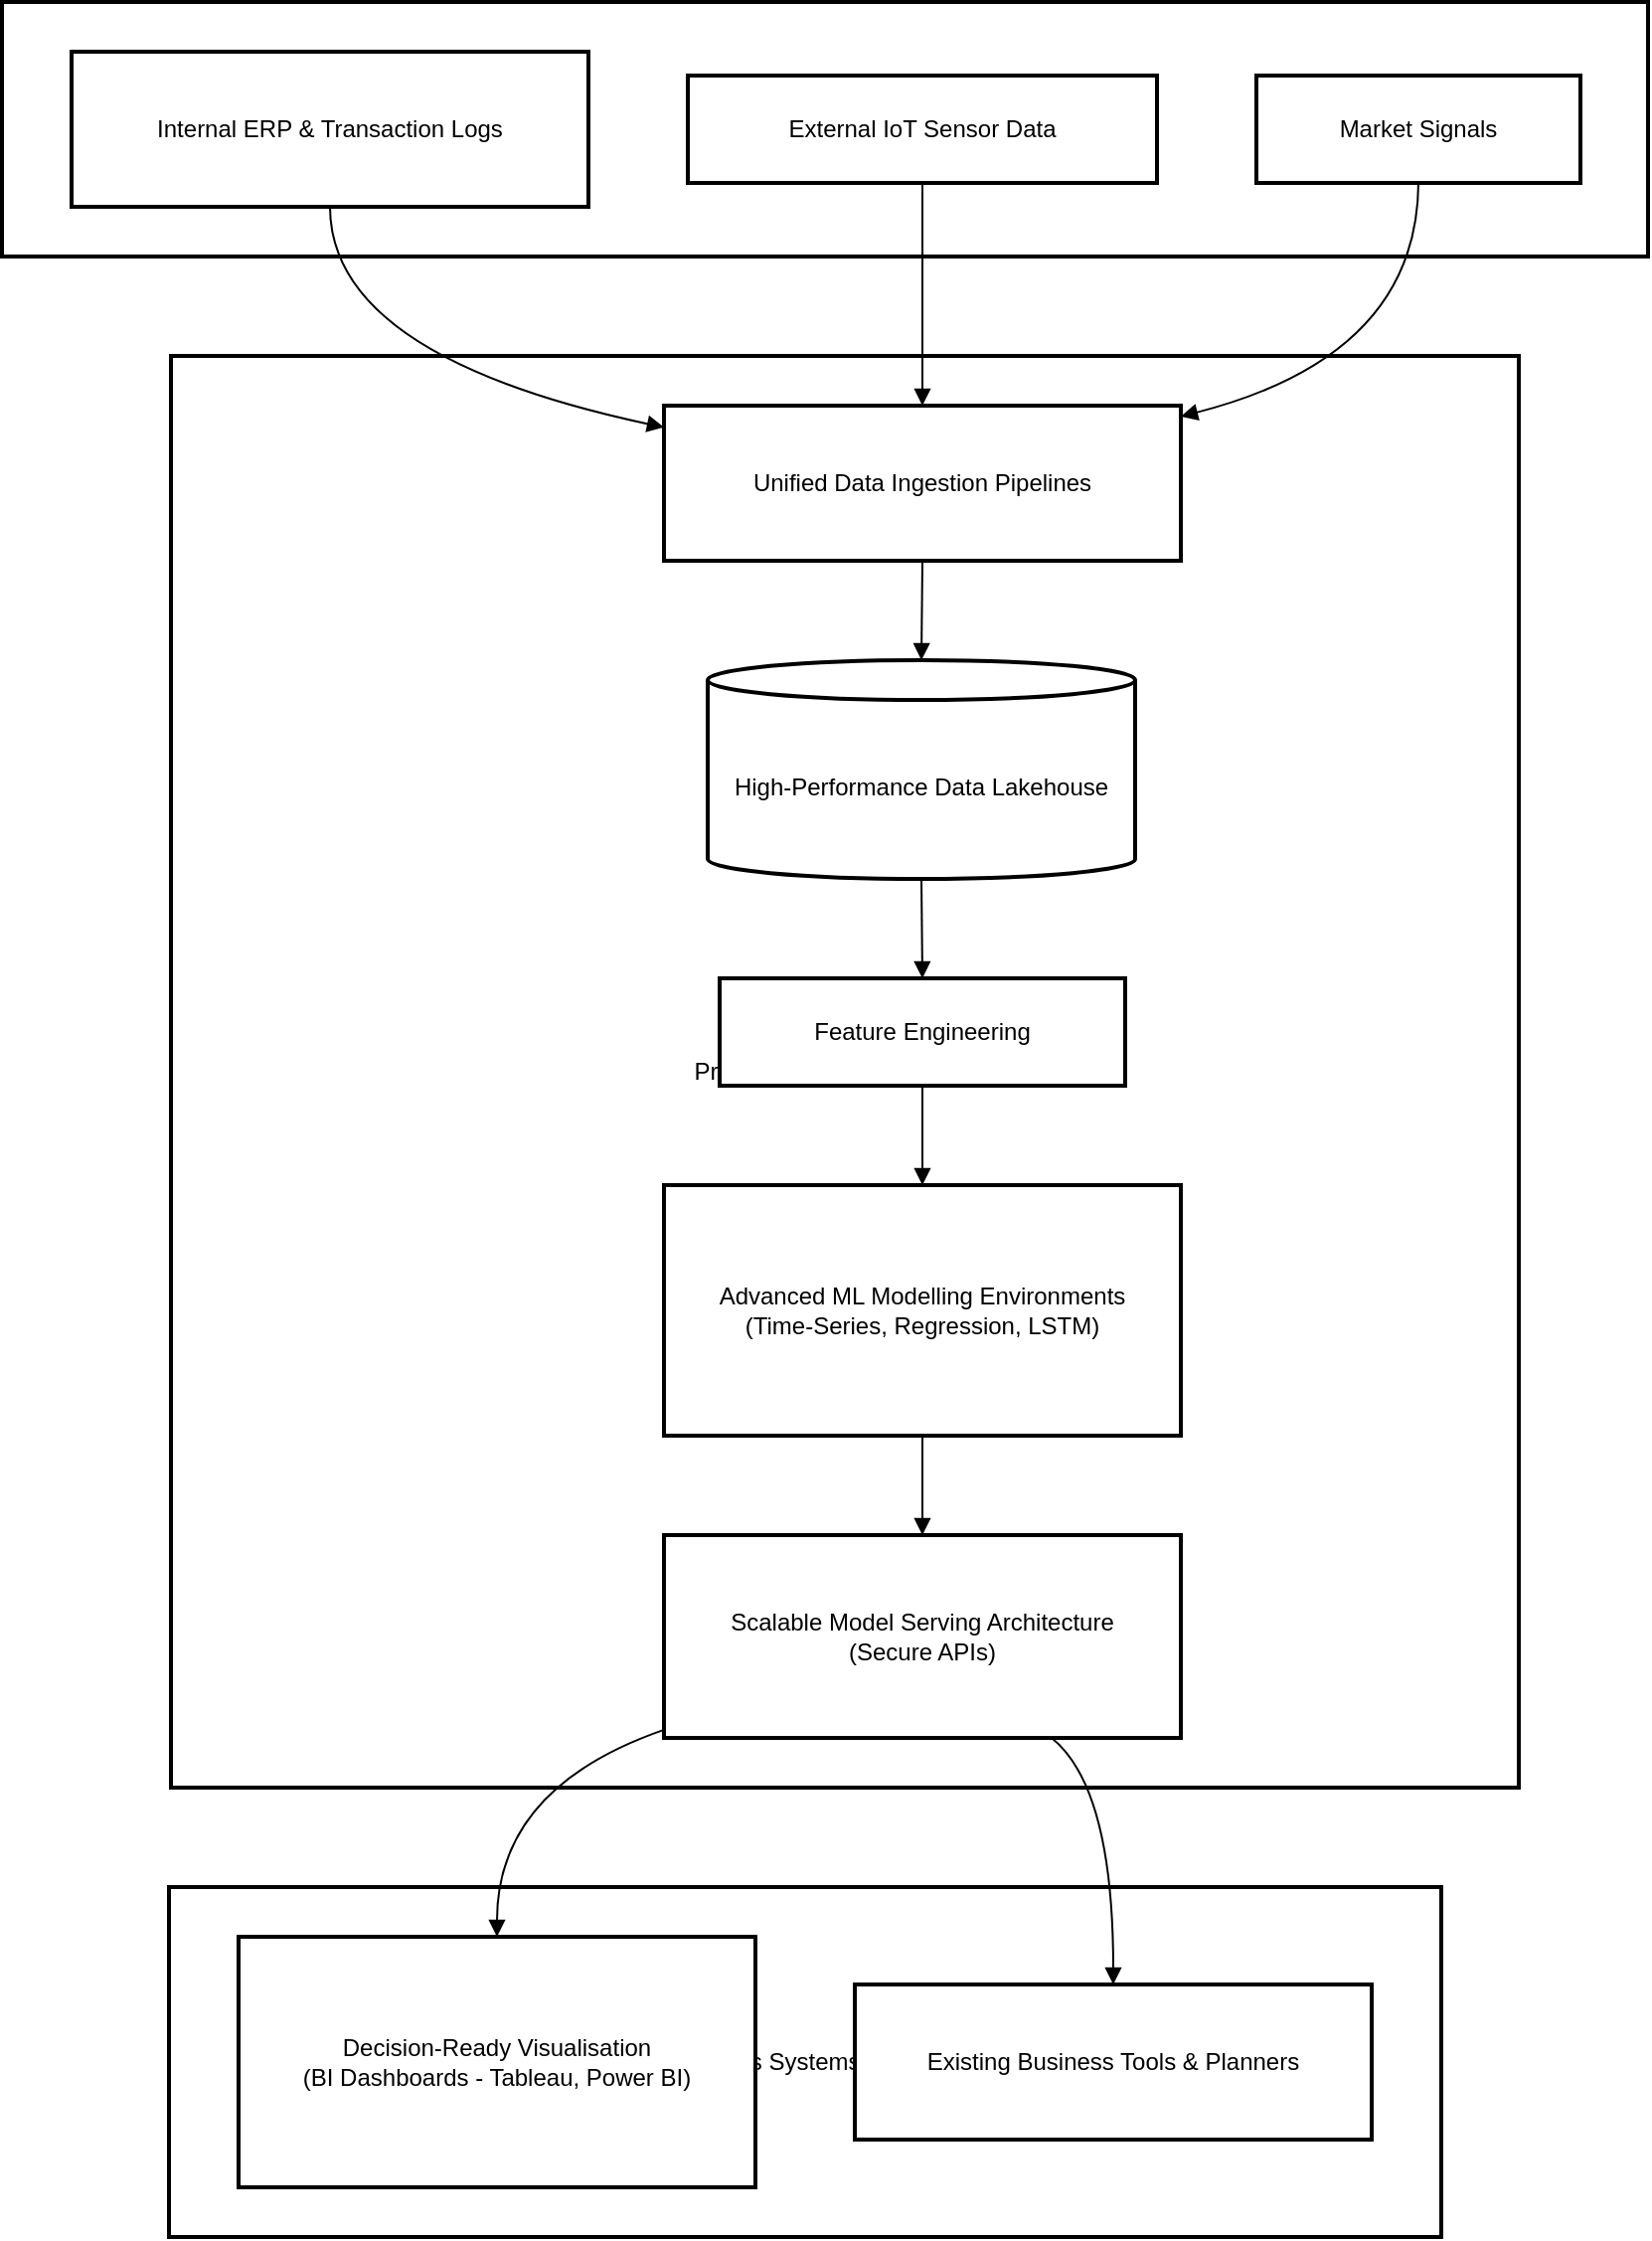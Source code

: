 <mxfile version="28.2.8">
  <diagram id="bZqJ7mzaAMUWRR5Z8nKw" name="Page-1">
    <mxGraphModel dx="1426" dy="824" grid="1" gridSize="10" guides="1" tooltips="1" connect="1" arrows="1" fold="1" page="1" pageScale="1" pageWidth="827" pageHeight="1169" math="0" shadow="0">
      <root>
        <mxCell id="0" />
        <mxCell id="1" parent="0" />
        <mxCell id="KnQpBBQZyuglxRfHKXq0-1" value="Business Systems &amp; Tools" style="whiteSpace=wrap;strokeWidth=2;" vertex="1" parent="1">
          <mxGeometry x="104" y="968" width="640" height="176" as="geometry" />
        </mxCell>
        <mxCell id="KnQpBBQZyuglxRfHKXq0-2" value="Predictive Analytics Platform" style="whiteSpace=wrap;strokeWidth=2;" vertex="1" parent="1">
          <mxGeometry x="105" y="198" width="678" height="720" as="geometry" />
        </mxCell>
        <mxCell id="KnQpBBQZyuglxRfHKXq0-3" value="Data Sources" style="whiteSpace=wrap;strokeWidth=2;" vertex="1" parent="1">
          <mxGeometry x="20" y="20" width="828" height="128" as="geometry" />
        </mxCell>
        <mxCell id="KnQpBBQZyuglxRfHKXq0-4" value="Internal ERP &amp; Transaction Logs" style="whiteSpace=wrap;strokeWidth=2;" vertex="1" parent="1">
          <mxGeometry x="55" y="45" width="260" height="78" as="geometry" />
        </mxCell>
        <mxCell id="KnQpBBQZyuglxRfHKXq0-5" value="External IoT Sensor Data" style="whiteSpace=wrap;strokeWidth=2;" vertex="1" parent="1">
          <mxGeometry x="365" y="57" width="236" height="54" as="geometry" />
        </mxCell>
        <mxCell id="KnQpBBQZyuglxRfHKXq0-6" value="Market Signals" style="whiteSpace=wrap;strokeWidth=2;" vertex="1" parent="1">
          <mxGeometry x="651" y="57" width="163" height="54" as="geometry" />
        </mxCell>
        <mxCell id="KnQpBBQZyuglxRfHKXq0-7" value="Unified Data Ingestion Pipelines" style="whiteSpace=wrap;strokeWidth=2;" vertex="1" parent="1">
          <mxGeometry x="353" y="223" width="260" height="78" as="geometry" />
        </mxCell>
        <mxCell id="KnQpBBQZyuglxRfHKXq0-8" value="High-Performance Data Lakehouse" style="shape=cylinder3;boundedLbl=1;backgroundOutline=1;size=10;strokeWidth=2;whiteSpace=wrap;" vertex="1" parent="1">
          <mxGeometry x="375" y="351" width="215" height="110" as="geometry" />
        </mxCell>
        <mxCell id="KnQpBBQZyuglxRfHKXq0-9" value="Feature Engineering" style="whiteSpace=wrap;strokeWidth=2;" vertex="1" parent="1">
          <mxGeometry x="381" y="511" width="204" height="54" as="geometry" />
        </mxCell>
        <mxCell id="KnQpBBQZyuglxRfHKXq0-10" value="Advanced ML Modelling Environments &#xa;(Time-Series, Regression, LSTM)" style="whiteSpace=wrap;strokeWidth=2;" vertex="1" parent="1">
          <mxGeometry x="353" y="615" width="260" height="126" as="geometry" />
        </mxCell>
        <mxCell id="KnQpBBQZyuglxRfHKXq0-11" value="Scalable Model Serving Architecture &#xa;(Secure APIs)" style="whiteSpace=wrap;strokeWidth=2;" vertex="1" parent="1">
          <mxGeometry x="353" y="791" width="260" height="102" as="geometry" />
        </mxCell>
        <mxCell id="KnQpBBQZyuglxRfHKXq0-12" value="Decision-Ready Visualisation &#xa;(BI Dashboards - Tableau, Power BI)" style="whiteSpace=wrap;strokeWidth=2;" vertex="1" parent="1">
          <mxGeometry x="139" y="993" width="260" height="126" as="geometry" />
        </mxCell>
        <mxCell id="KnQpBBQZyuglxRfHKXq0-13" value="Existing Business Tools &amp; Planners" style="whiteSpace=wrap;strokeWidth=2;" vertex="1" parent="1">
          <mxGeometry x="449" y="1017" width="260" height="78" as="geometry" />
        </mxCell>
        <mxCell id="KnQpBBQZyuglxRfHKXq0-14" value="" style="curved=1;startArrow=none;endArrow=block;exitX=0.5;exitY=1;entryX=0;entryY=0.14;rounded=0;" edge="1" parent="1" source="KnQpBBQZyuglxRfHKXq0-4" target="KnQpBBQZyuglxRfHKXq0-7">
          <mxGeometry relative="1" as="geometry">
            <Array as="points">
              <mxPoint x="185" y="198" />
            </Array>
          </mxGeometry>
        </mxCell>
        <mxCell id="KnQpBBQZyuglxRfHKXq0-15" value="" style="curved=1;startArrow=none;endArrow=block;exitX=0.5;exitY=1;entryX=0.5;entryY=0;rounded=0;" edge="1" parent="1" source="KnQpBBQZyuglxRfHKXq0-5" target="KnQpBBQZyuglxRfHKXq0-7">
          <mxGeometry relative="1" as="geometry">
            <Array as="points" />
          </mxGeometry>
        </mxCell>
        <mxCell id="KnQpBBQZyuglxRfHKXq0-16" value="" style="curved=1;startArrow=none;endArrow=block;exitX=0.5;exitY=1;entryX=1;entryY=0.07;rounded=0;" edge="1" parent="1" source="KnQpBBQZyuglxRfHKXq0-6" target="KnQpBBQZyuglxRfHKXq0-7">
          <mxGeometry relative="1" as="geometry">
            <Array as="points">
              <mxPoint x="732" y="198" />
            </Array>
          </mxGeometry>
        </mxCell>
        <mxCell id="KnQpBBQZyuglxRfHKXq0-17" value="" style="curved=1;startArrow=none;endArrow=block;exitX=0.5;exitY=1;entryX=0.5;entryY=0;rounded=0;" edge="1" parent="1" source="KnQpBBQZyuglxRfHKXq0-7" target="KnQpBBQZyuglxRfHKXq0-8">
          <mxGeometry relative="1" as="geometry">
            <Array as="points" />
          </mxGeometry>
        </mxCell>
        <mxCell id="KnQpBBQZyuglxRfHKXq0-18" value="" style="curved=1;startArrow=none;endArrow=block;exitX=0.5;exitY=1;entryX=0.5;entryY=0.01;rounded=0;" edge="1" parent="1" source="KnQpBBQZyuglxRfHKXq0-8" target="KnQpBBQZyuglxRfHKXq0-9">
          <mxGeometry relative="1" as="geometry">
            <Array as="points" />
          </mxGeometry>
        </mxCell>
        <mxCell id="KnQpBBQZyuglxRfHKXq0-19" value="" style="curved=1;startArrow=none;endArrow=block;exitX=0.5;exitY=1.01;entryX=0.5;entryY=0;rounded=0;" edge="1" parent="1" source="KnQpBBQZyuglxRfHKXq0-9" target="KnQpBBQZyuglxRfHKXq0-10">
          <mxGeometry relative="1" as="geometry">
            <Array as="points" />
          </mxGeometry>
        </mxCell>
        <mxCell id="KnQpBBQZyuglxRfHKXq0-20" value="" style="curved=1;startArrow=none;endArrow=block;exitX=0.5;exitY=1;entryX=0.5;entryY=0;rounded=0;" edge="1" parent="1" source="KnQpBBQZyuglxRfHKXq0-10" target="KnQpBBQZyuglxRfHKXq0-11">
          <mxGeometry relative="1" as="geometry">
            <Array as="points" />
          </mxGeometry>
        </mxCell>
        <mxCell id="KnQpBBQZyuglxRfHKXq0-21" value="" style="curved=1;startArrow=none;endArrow=block;exitX=0;exitY=0.96;entryX=0.5;entryY=0;rounded=0;" edge="1" parent="1" source="KnQpBBQZyuglxRfHKXq0-11" target="KnQpBBQZyuglxRfHKXq0-12">
          <mxGeometry relative="1" as="geometry">
            <Array as="points">
              <mxPoint x="269" y="918" />
            </Array>
          </mxGeometry>
        </mxCell>
        <mxCell id="KnQpBBQZyuglxRfHKXq0-22" value="" style="curved=1;startArrow=none;endArrow=block;exitX=0.75;exitY=1;entryX=0.5;entryY=0.01;rounded=0;" edge="1" parent="1" source="KnQpBBQZyuglxRfHKXq0-11" target="KnQpBBQZyuglxRfHKXq0-13">
          <mxGeometry relative="1" as="geometry">
            <Array as="points">
              <mxPoint x="579" y="918" />
            </Array>
          </mxGeometry>
        </mxCell>
      </root>
    </mxGraphModel>
  </diagram>
</mxfile>
